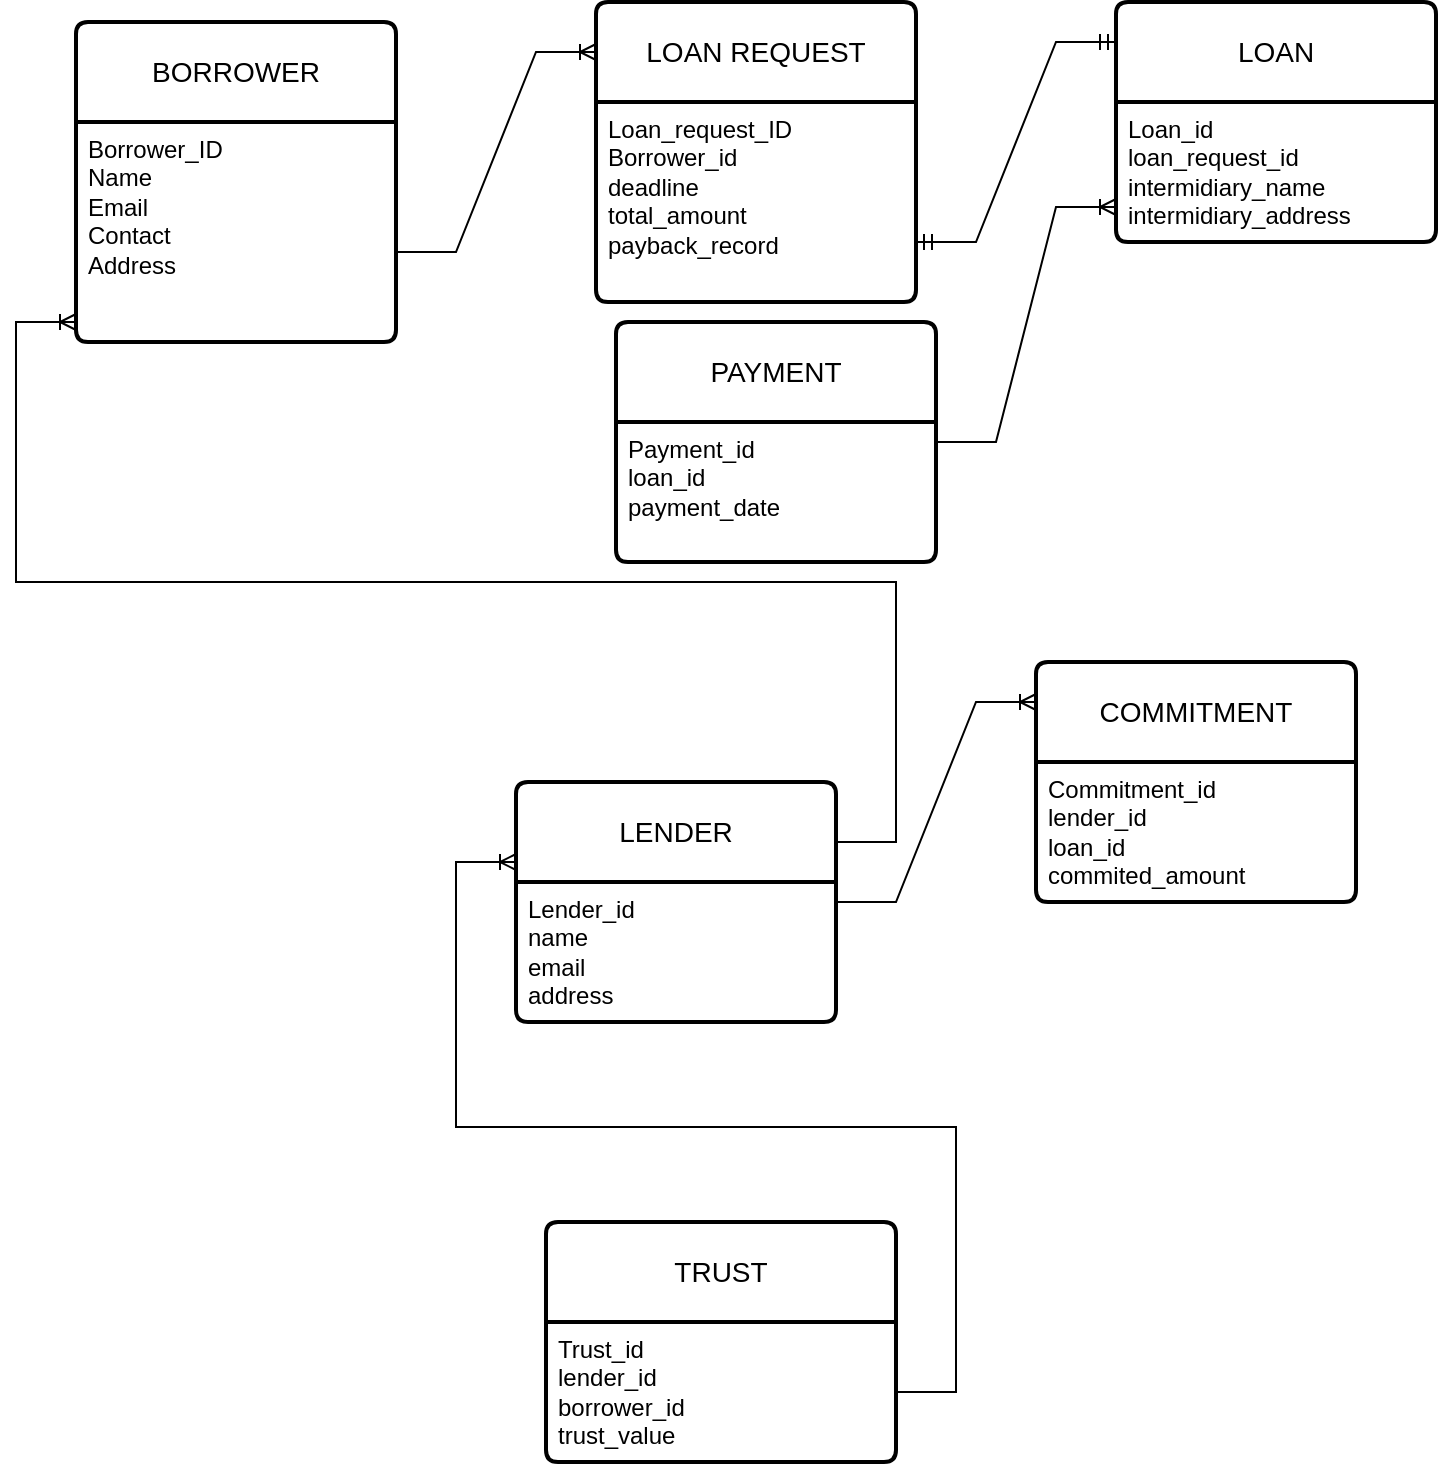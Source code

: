 <mxfile version="24.2.5" type="device">
  <diagram name="Page-1" id="woI45--M-jlZ030Deqb1">
    <mxGraphModel dx="1714" dy="1616" grid="1" gridSize="10" guides="1" tooltips="1" connect="1" arrows="1" fold="1" page="1" pageScale="1" pageWidth="850" pageHeight="1100" math="0" shadow="0">
      <root>
        <mxCell id="0" />
        <mxCell id="1" parent="0" />
        <mxCell id="5_ZHbZY5rUnd68QR8ZyK-2" value="BORROWER" style="swimlane;childLayout=stackLayout;horizontal=1;startSize=50;horizontalStack=0;rounded=1;fontSize=14;fontStyle=0;strokeWidth=2;resizeParent=0;resizeLast=1;shadow=0;dashed=0;align=center;arcSize=4;whiteSpace=wrap;html=1;" vertex="1" parent="1">
          <mxGeometry x="30" y="10" width="160" height="160" as="geometry" />
        </mxCell>
        <mxCell id="5_ZHbZY5rUnd68QR8ZyK-3" value="Borrower_ID&lt;div&gt;Name&lt;/div&gt;&lt;div&gt;Email&lt;/div&gt;&lt;div&gt;Contact&lt;/div&gt;&lt;div&gt;Address&lt;/div&gt;" style="align=left;strokeColor=none;fillColor=none;spacingLeft=4;fontSize=12;verticalAlign=top;resizable=0;rotatable=0;part=1;html=1;" vertex="1" parent="5_ZHbZY5rUnd68QR8ZyK-2">
          <mxGeometry y="50" width="160" height="110" as="geometry" />
        </mxCell>
        <mxCell id="5_ZHbZY5rUnd68QR8ZyK-4" value="LOAN REQUEST" style="swimlane;childLayout=stackLayout;horizontal=1;startSize=50;horizontalStack=0;rounded=1;fontSize=14;fontStyle=0;strokeWidth=2;resizeParent=0;resizeLast=1;shadow=0;dashed=0;align=center;arcSize=4;whiteSpace=wrap;html=1;" vertex="1" parent="1">
          <mxGeometry x="290" width="160" height="150" as="geometry" />
        </mxCell>
        <mxCell id="5_ZHbZY5rUnd68QR8ZyK-5" value="Loan_request_ID&lt;div&gt;Borrower_id&lt;/div&gt;&lt;div&gt;deadline&lt;/div&gt;&lt;div&gt;total_amount&lt;/div&gt;&lt;div&gt;payback_record&lt;/div&gt;" style="align=left;strokeColor=none;fillColor=none;spacingLeft=4;fontSize=12;verticalAlign=top;resizable=0;rotatable=0;part=1;html=1;" vertex="1" parent="5_ZHbZY5rUnd68QR8ZyK-4">
          <mxGeometry y="50" width="160" height="100" as="geometry" />
        </mxCell>
        <mxCell id="5_ZHbZY5rUnd68QR8ZyK-6" value="LOAN" style="swimlane;childLayout=stackLayout;horizontal=1;startSize=50;horizontalStack=0;rounded=1;fontSize=14;fontStyle=0;strokeWidth=2;resizeParent=0;resizeLast=1;shadow=0;dashed=0;align=center;arcSize=4;whiteSpace=wrap;html=1;" vertex="1" parent="1">
          <mxGeometry x="550" width="160" height="120" as="geometry" />
        </mxCell>
        <mxCell id="5_ZHbZY5rUnd68QR8ZyK-7" value="Loan_id&lt;div&gt;loan_request_id&lt;/div&gt;&lt;div&gt;intermidiary_name&lt;/div&gt;&lt;div&gt;intermidiary_address&lt;/div&gt;" style="align=left;strokeColor=none;fillColor=none;spacingLeft=4;fontSize=12;verticalAlign=top;resizable=0;rotatable=0;part=1;html=1;" vertex="1" parent="5_ZHbZY5rUnd68QR8ZyK-6">
          <mxGeometry y="50" width="160" height="70" as="geometry" />
        </mxCell>
        <mxCell id="5_ZHbZY5rUnd68QR8ZyK-8" value="PAYMENT" style="swimlane;childLayout=stackLayout;horizontal=1;startSize=50;horizontalStack=0;rounded=1;fontSize=14;fontStyle=0;strokeWidth=2;resizeParent=0;resizeLast=1;shadow=0;dashed=0;align=center;arcSize=4;whiteSpace=wrap;html=1;" vertex="1" parent="1">
          <mxGeometry x="300" y="160" width="160" height="120" as="geometry" />
        </mxCell>
        <mxCell id="5_ZHbZY5rUnd68QR8ZyK-9" value="Payment_id&lt;div&gt;loan_id&lt;/div&gt;&lt;div&gt;payment_date&lt;/div&gt;" style="align=left;strokeColor=none;fillColor=none;spacingLeft=4;fontSize=12;verticalAlign=top;resizable=0;rotatable=0;part=1;html=1;" vertex="1" parent="5_ZHbZY5rUnd68QR8ZyK-8">
          <mxGeometry y="50" width="160" height="70" as="geometry" />
        </mxCell>
        <mxCell id="5_ZHbZY5rUnd68QR8ZyK-10" value="COMMITMENT" style="swimlane;childLayout=stackLayout;horizontal=1;startSize=50;horizontalStack=0;rounded=1;fontSize=14;fontStyle=0;strokeWidth=2;resizeParent=0;resizeLast=1;shadow=0;dashed=0;align=center;arcSize=4;whiteSpace=wrap;html=1;" vertex="1" parent="1">
          <mxGeometry x="510" y="330" width="160" height="120" as="geometry" />
        </mxCell>
        <mxCell id="5_ZHbZY5rUnd68QR8ZyK-11" value="Commitment_id&lt;div&gt;lender_id&lt;/div&gt;&lt;div&gt;loan_id&lt;/div&gt;&lt;div&gt;commited_amount&lt;/div&gt;" style="align=left;strokeColor=none;fillColor=none;spacingLeft=4;fontSize=12;verticalAlign=top;resizable=0;rotatable=0;part=1;html=1;" vertex="1" parent="5_ZHbZY5rUnd68QR8ZyK-10">
          <mxGeometry y="50" width="160" height="70" as="geometry" />
        </mxCell>
        <mxCell id="5_ZHbZY5rUnd68QR8ZyK-15" value="TRUST" style="swimlane;childLayout=stackLayout;horizontal=1;startSize=50;horizontalStack=0;rounded=1;fontSize=14;fontStyle=0;strokeWidth=2;resizeParent=0;resizeLast=1;shadow=0;dashed=0;align=center;arcSize=4;whiteSpace=wrap;html=1;" vertex="1" parent="1">
          <mxGeometry x="265" y="610" width="175" height="120" as="geometry" />
        </mxCell>
        <mxCell id="5_ZHbZY5rUnd68QR8ZyK-16" value="Trust_id&lt;div&gt;lender_id&lt;/div&gt;&lt;div&gt;borrower_id&lt;/div&gt;&lt;div&gt;trust_value&lt;/div&gt;" style="align=left;strokeColor=none;fillColor=none;spacingLeft=4;fontSize=12;verticalAlign=top;resizable=0;rotatable=0;part=1;html=1;" vertex="1" parent="5_ZHbZY5rUnd68QR8ZyK-15">
          <mxGeometry y="50" width="175" height="70" as="geometry" />
        </mxCell>
        <mxCell id="5_ZHbZY5rUnd68QR8ZyK-17" value="LENDER" style="swimlane;childLayout=stackLayout;horizontal=1;startSize=50;horizontalStack=0;rounded=1;fontSize=14;fontStyle=0;strokeWidth=2;resizeParent=0;resizeLast=1;shadow=0;dashed=0;align=center;arcSize=4;whiteSpace=wrap;html=1;" vertex="1" parent="1">
          <mxGeometry x="250" y="390" width="160" height="120" as="geometry" />
        </mxCell>
        <mxCell id="5_ZHbZY5rUnd68QR8ZyK-18" value="Lender_id&lt;div&gt;name&lt;/div&gt;&lt;div&gt;email&lt;/div&gt;&lt;div&gt;address&lt;/div&gt;" style="align=left;strokeColor=none;fillColor=none;spacingLeft=4;fontSize=12;verticalAlign=top;resizable=0;rotatable=0;part=1;html=1;" vertex="1" parent="5_ZHbZY5rUnd68QR8ZyK-17">
          <mxGeometry y="50" width="160" height="70" as="geometry" />
        </mxCell>
        <mxCell id="5_ZHbZY5rUnd68QR8ZyK-19" value="" style="edgeStyle=entityRelationEdgeStyle;fontSize=12;html=1;endArrow=ERoneToMany;rounded=0;" edge="1" parent="1">
          <mxGeometry width="100" height="100" relative="1" as="geometry">
            <mxPoint x="190" y="125" as="sourcePoint" />
            <mxPoint x="290" y="25" as="targetPoint" />
          </mxGeometry>
        </mxCell>
        <mxCell id="5_ZHbZY5rUnd68QR8ZyK-20" value="" style="edgeStyle=entityRelationEdgeStyle;fontSize=12;html=1;endArrow=ERmandOne;startArrow=ERmandOne;rounded=0;" edge="1" parent="1">
          <mxGeometry width="100" height="100" relative="1" as="geometry">
            <mxPoint x="450" y="120" as="sourcePoint" />
            <mxPoint x="550" y="20" as="targetPoint" />
            <Array as="points">
              <mxPoint x="450" y="120" />
            </Array>
          </mxGeometry>
        </mxCell>
        <mxCell id="5_ZHbZY5rUnd68QR8ZyK-21" value="" style="edgeStyle=entityRelationEdgeStyle;fontSize=12;html=1;endArrow=ERoneToMany;rounded=0;entryX=0;entryY=0.75;entryDx=0;entryDy=0;" edge="1" parent="1" target="5_ZHbZY5rUnd68QR8ZyK-7">
          <mxGeometry width="100" height="100" relative="1" as="geometry">
            <mxPoint x="460" y="220" as="sourcePoint" />
            <mxPoint x="560" y="120" as="targetPoint" />
          </mxGeometry>
        </mxCell>
        <mxCell id="5_ZHbZY5rUnd68QR8ZyK-22" value="" style="edgeStyle=entityRelationEdgeStyle;fontSize=12;html=1;endArrow=ERoneToMany;rounded=0;" edge="1" parent="1">
          <mxGeometry width="100" height="100" relative="1" as="geometry">
            <mxPoint x="410" y="450" as="sourcePoint" />
            <mxPoint x="510" y="350" as="targetPoint" />
          </mxGeometry>
        </mxCell>
        <mxCell id="5_ZHbZY5rUnd68QR8ZyK-23" value="" style="edgeStyle=entityRelationEdgeStyle;fontSize=12;html=1;endArrow=ERoneToMany;rounded=0;" edge="1" parent="1" source="5_ZHbZY5rUnd68QR8ZyK-16">
          <mxGeometry width="100" height="100" relative="1" as="geometry">
            <mxPoint x="10" y="610" as="sourcePoint" />
            <mxPoint x="250" y="430" as="targetPoint" />
          </mxGeometry>
        </mxCell>
        <mxCell id="5_ZHbZY5rUnd68QR8ZyK-25" value="" style="edgeStyle=entityRelationEdgeStyle;fontSize=12;html=1;endArrow=ERoneToMany;rounded=0;" edge="1" parent="1">
          <mxGeometry width="100" height="100" relative="1" as="geometry">
            <mxPoint x="410" y="420" as="sourcePoint" />
            <mxPoint x="30" y="160" as="targetPoint" />
          </mxGeometry>
        </mxCell>
      </root>
    </mxGraphModel>
  </diagram>
</mxfile>
